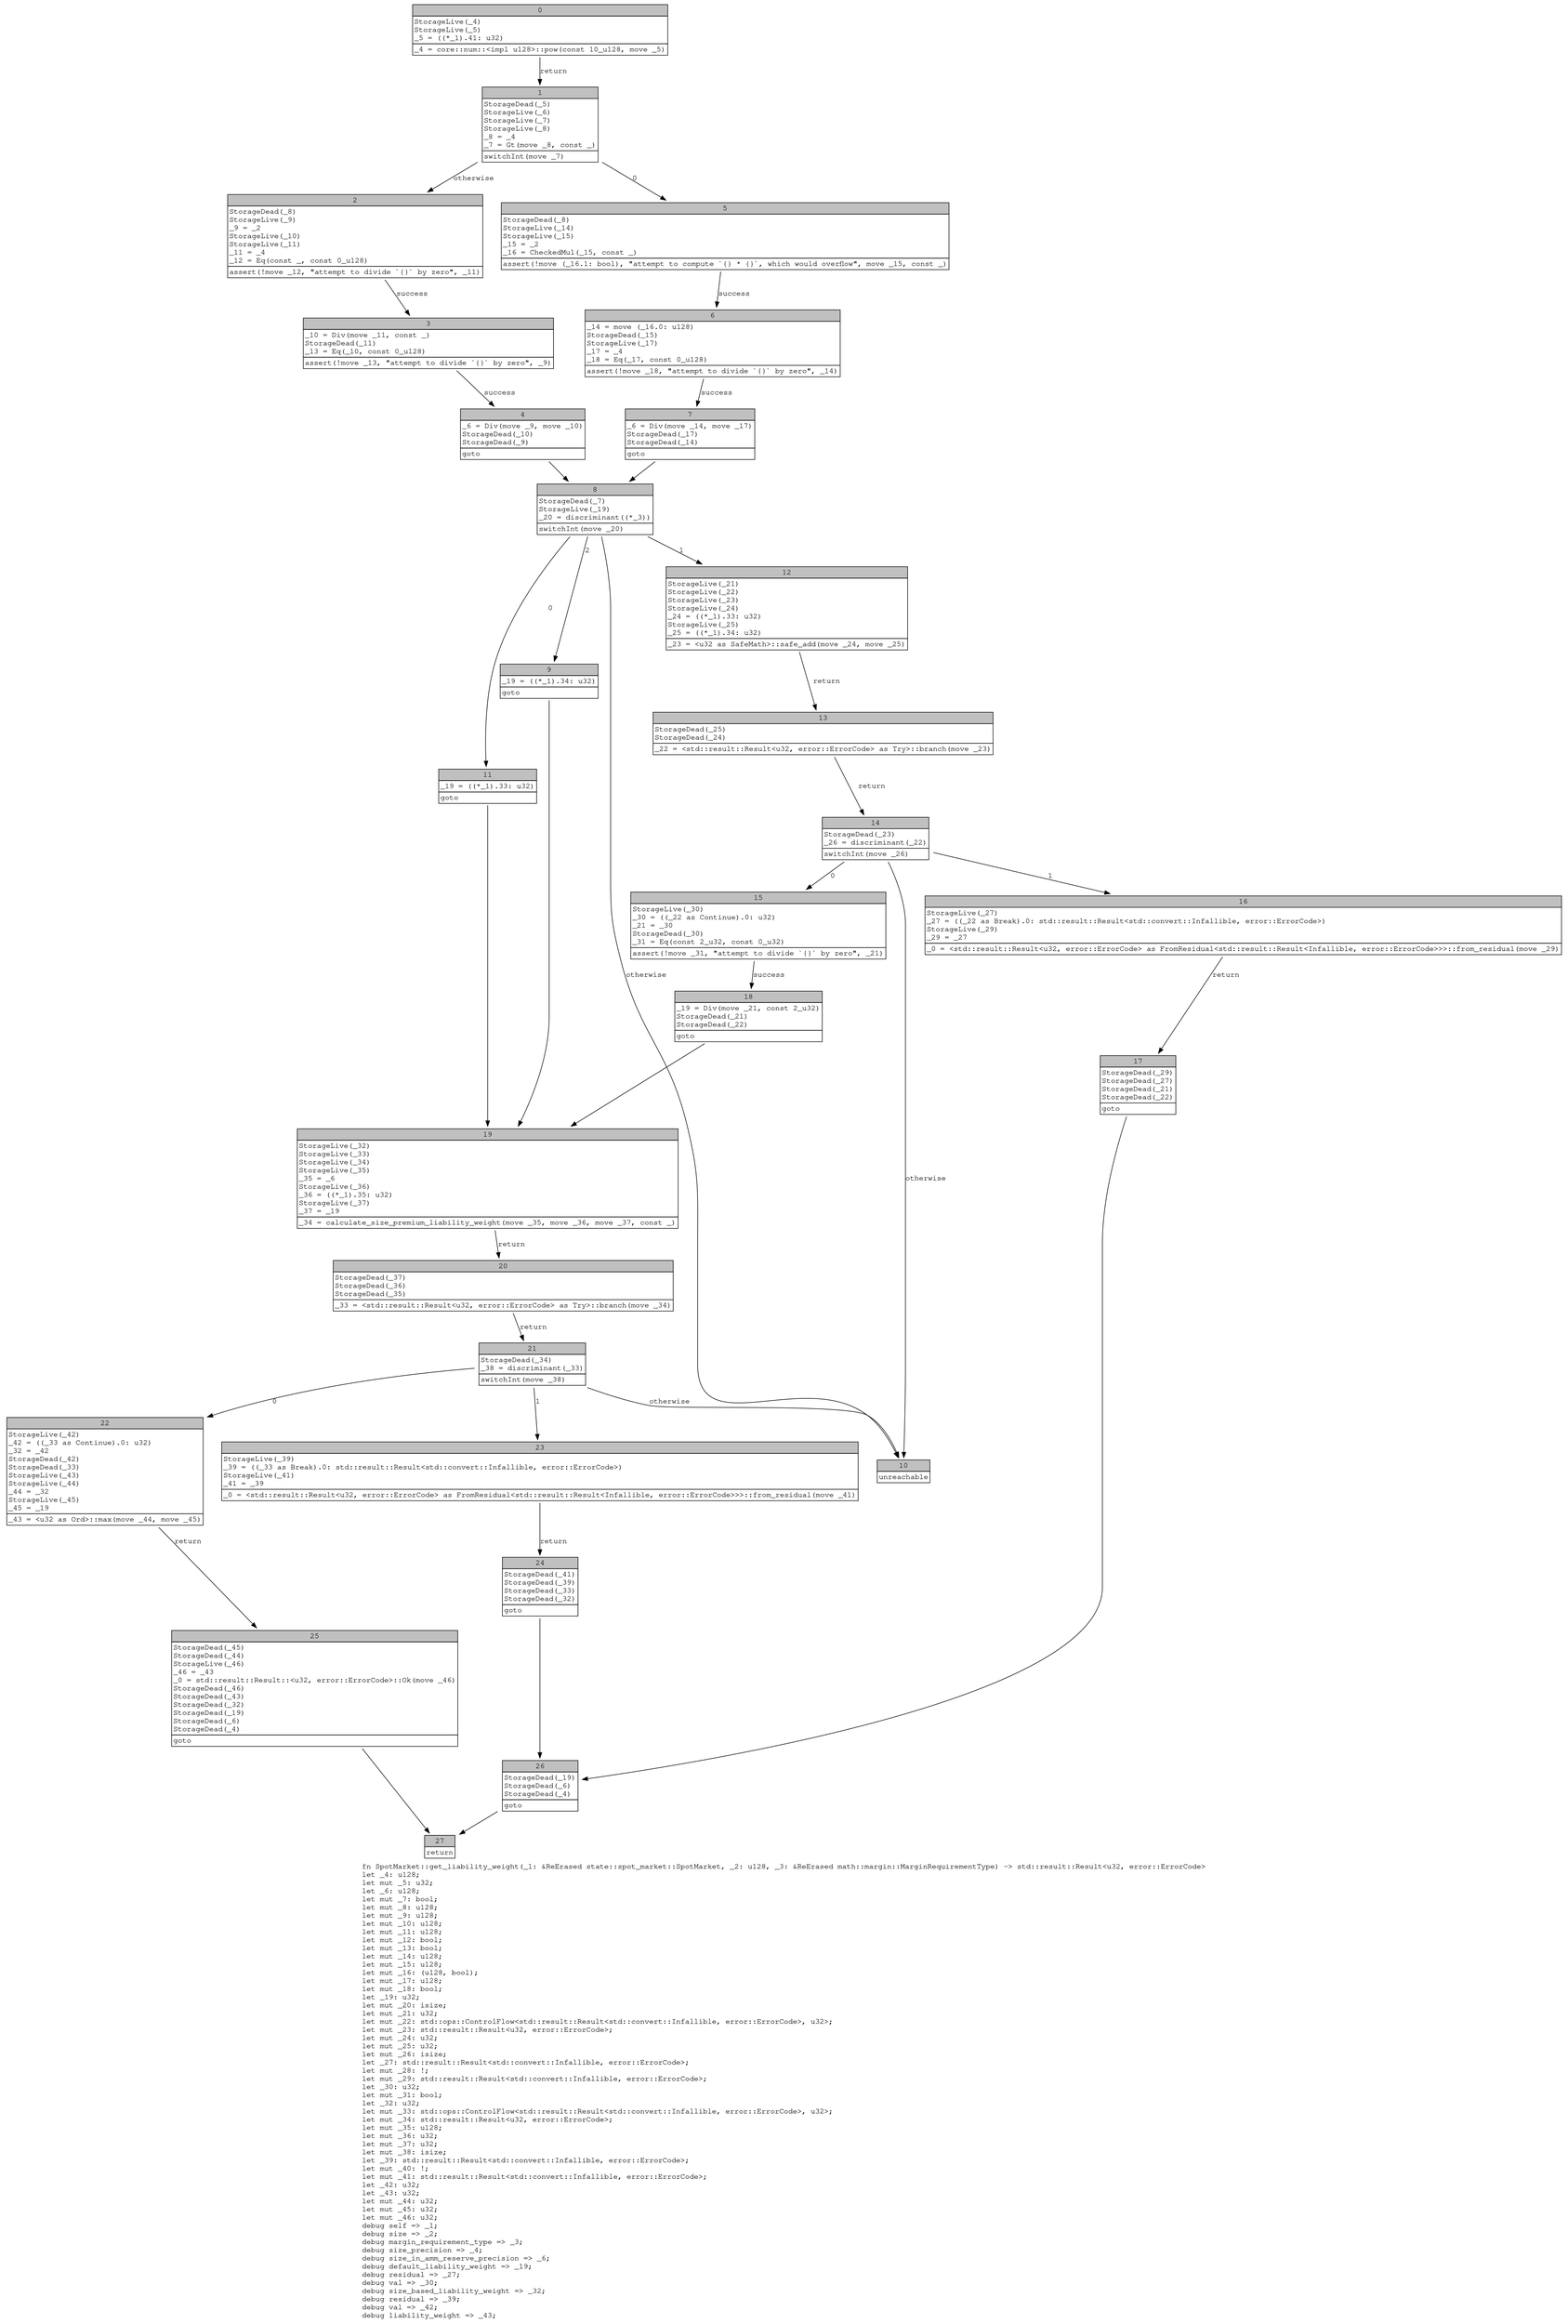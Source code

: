 digraph Mir_0_4082 {
    graph [fontname="Courier, monospace"];
    node [fontname="Courier, monospace"];
    edge [fontname="Courier, monospace"];
    label=<fn SpotMarket::get_liability_weight(_1: &amp;ReErased state::spot_market::SpotMarket, _2: u128, _3: &amp;ReErased math::margin::MarginRequirementType) -&gt; std::result::Result&lt;u32, error::ErrorCode&gt;<br align="left"/>let _4: u128;<br align="left"/>let mut _5: u32;<br align="left"/>let _6: u128;<br align="left"/>let mut _7: bool;<br align="left"/>let mut _8: u128;<br align="left"/>let mut _9: u128;<br align="left"/>let mut _10: u128;<br align="left"/>let mut _11: u128;<br align="left"/>let mut _12: bool;<br align="left"/>let mut _13: bool;<br align="left"/>let mut _14: u128;<br align="left"/>let mut _15: u128;<br align="left"/>let mut _16: (u128, bool);<br align="left"/>let mut _17: u128;<br align="left"/>let mut _18: bool;<br align="left"/>let _19: u32;<br align="left"/>let mut _20: isize;<br align="left"/>let mut _21: u32;<br align="left"/>let mut _22: std::ops::ControlFlow&lt;std::result::Result&lt;std::convert::Infallible, error::ErrorCode&gt;, u32&gt;;<br align="left"/>let mut _23: std::result::Result&lt;u32, error::ErrorCode&gt;;<br align="left"/>let mut _24: u32;<br align="left"/>let mut _25: u32;<br align="left"/>let mut _26: isize;<br align="left"/>let _27: std::result::Result&lt;std::convert::Infallible, error::ErrorCode&gt;;<br align="left"/>let mut _28: !;<br align="left"/>let mut _29: std::result::Result&lt;std::convert::Infallible, error::ErrorCode&gt;;<br align="left"/>let _30: u32;<br align="left"/>let mut _31: bool;<br align="left"/>let _32: u32;<br align="left"/>let mut _33: std::ops::ControlFlow&lt;std::result::Result&lt;std::convert::Infallible, error::ErrorCode&gt;, u32&gt;;<br align="left"/>let mut _34: std::result::Result&lt;u32, error::ErrorCode&gt;;<br align="left"/>let mut _35: u128;<br align="left"/>let mut _36: u32;<br align="left"/>let mut _37: u32;<br align="left"/>let mut _38: isize;<br align="left"/>let _39: std::result::Result&lt;std::convert::Infallible, error::ErrorCode&gt;;<br align="left"/>let mut _40: !;<br align="left"/>let mut _41: std::result::Result&lt;std::convert::Infallible, error::ErrorCode&gt;;<br align="left"/>let _42: u32;<br align="left"/>let _43: u32;<br align="left"/>let mut _44: u32;<br align="left"/>let mut _45: u32;<br align="left"/>let mut _46: u32;<br align="left"/>debug self =&gt; _1;<br align="left"/>debug size =&gt; _2;<br align="left"/>debug margin_requirement_type =&gt; _3;<br align="left"/>debug size_precision =&gt; _4;<br align="left"/>debug size_in_amm_reserve_precision =&gt; _6;<br align="left"/>debug default_liability_weight =&gt; _19;<br align="left"/>debug residual =&gt; _27;<br align="left"/>debug val =&gt; _30;<br align="left"/>debug size_based_liability_weight =&gt; _32;<br align="left"/>debug residual =&gt; _39;<br align="left"/>debug val =&gt; _42;<br align="left"/>debug liability_weight =&gt; _43;<br align="left"/>>;
    bb0__0_4082 [shape="none", label=<<table border="0" cellborder="1" cellspacing="0"><tr><td bgcolor="gray" align="center" colspan="1">0</td></tr><tr><td align="left" balign="left">StorageLive(_4)<br/>StorageLive(_5)<br/>_5 = ((*_1).41: u32)<br/></td></tr><tr><td align="left">_4 = core::num::&lt;impl u128&gt;::pow(const 10_u128, move _5)</td></tr></table>>];
    bb1__0_4082 [shape="none", label=<<table border="0" cellborder="1" cellspacing="0"><tr><td bgcolor="gray" align="center" colspan="1">1</td></tr><tr><td align="left" balign="left">StorageDead(_5)<br/>StorageLive(_6)<br/>StorageLive(_7)<br/>StorageLive(_8)<br/>_8 = _4<br/>_7 = Gt(move _8, const _)<br/></td></tr><tr><td align="left">switchInt(move _7)</td></tr></table>>];
    bb2__0_4082 [shape="none", label=<<table border="0" cellborder="1" cellspacing="0"><tr><td bgcolor="gray" align="center" colspan="1">2</td></tr><tr><td align="left" balign="left">StorageDead(_8)<br/>StorageLive(_9)<br/>_9 = _2<br/>StorageLive(_10)<br/>StorageLive(_11)<br/>_11 = _4<br/>_12 = Eq(const _, const 0_u128)<br/></td></tr><tr><td align="left">assert(!move _12, &quot;attempt to divide `{}` by zero&quot;, _11)</td></tr></table>>];
    bb3__0_4082 [shape="none", label=<<table border="0" cellborder="1" cellspacing="0"><tr><td bgcolor="gray" align="center" colspan="1">3</td></tr><tr><td align="left" balign="left">_10 = Div(move _11, const _)<br/>StorageDead(_11)<br/>_13 = Eq(_10, const 0_u128)<br/></td></tr><tr><td align="left">assert(!move _13, &quot;attempt to divide `{}` by zero&quot;, _9)</td></tr></table>>];
    bb4__0_4082 [shape="none", label=<<table border="0" cellborder="1" cellspacing="0"><tr><td bgcolor="gray" align="center" colspan="1">4</td></tr><tr><td align="left" balign="left">_6 = Div(move _9, move _10)<br/>StorageDead(_10)<br/>StorageDead(_9)<br/></td></tr><tr><td align="left">goto</td></tr></table>>];
    bb5__0_4082 [shape="none", label=<<table border="0" cellborder="1" cellspacing="0"><tr><td bgcolor="gray" align="center" colspan="1">5</td></tr><tr><td align="left" balign="left">StorageDead(_8)<br/>StorageLive(_14)<br/>StorageLive(_15)<br/>_15 = _2<br/>_16 = CheckedMul(_15, const _)<br/></td></tr><tr><td align="left">assert(!move (_16.1: bool), &quot;attempt to compute `{} * {}`, which would overflow&quot;, move _15, const _)</td></tr></table>>];
    bb6__0_4082 [shape="none", label=<<table border="0" cellborder="1" cellspacing="0"><tr><td bgcolor="gray" align="center" colspan="1">6</td></tr><tr><td align="left" balign="left">_14 = move (_16.0: u128)<br/>StorageDead(_15)<br/>StorageLive(_17)<br/>_17 = _4<br/>_18 = Eq(_17, const 0_u128)<br/></td></tr><tr><td align="left">assert(!move _18, &quot;attempt to divide `{}` by zero&quot;, _14)</td></tr></table>>];
    bb7__0_4082 [shape="none", label=<<table border="0" cellborder="1" cellspacing="0"><tr><td bgcolor="gray" align="center" colspan="1">7</td></tr><tr><td align="left" balign="left">_6 = Div(move _14, move _17)<br/>StorageDead(_17)<br/>StorageDead(_14)<br/></td></tr><tr><td align="left">goto</td></tr></table>>];
    bb8__0_4082 [shape="none", label=<<table border="0" cellborder="1" cellspacing="0"><tr><td bgcolor="gray" align="center" colspan="1">8</td></tr><tr><td align="left" balign="left">StorageDead(_7)<br/>StorageLive(_19)<br/>_20 = discriminant((*_3))<br/></td></tr><tr><td align="left">switchInt(move _20)</td></tr></table>>];
    bb9__0_4082 [shape="none", label=<<table border="0" cellborder="1" cellspacing="0"><tr><td bgcolor="gray" align="center" colspan="1">9</td></tr><tr><td align="left" balign="left">_19 = ((*_1).34: u32)<br/></td></tr><tr><td align="left">goto</td></tr></table>>];
    bb10__0_4082 [shape="none", label=<<table border="0" cellborder="1" cellspacing="0"><tr><td bgcolor="gray" align="center" colspan="1">10</td></tr><tr><td align="left">unreachable</td></tr></table>>];
    bb11__0_4082 [shape="none", label=<<table border="0" cellborder="1" cellspacing="0"><tr><td bgcolor="gray" align="center" colspan="1">11</td></tr><tr><td align="left" balign="left">_19 = ((*_1).33: u32)<br/></td></tr><tr><td align="left">goto</td></tr></table>>];
    bb12__0_4082 [shape="none", label=<<table border="0" cellborder="1" cellspacing="0"><tr><td bgcolor="gray" align="center" colspan="1">12</td></tr><tr><td align="left" balign="left">StorageLive(_21)<br/>StorageLive(_22)<br/>StorageLive(_23)<br/>StorageLive(_24)<br/>_24 = ((*_1).33: u32)<br/>StorageLive(_25)<br/>_25 = ((*_1).34: u32)<br/></td></tr><tr><td align="left">_23 = &lt;u32 as SafeMath&gt;::safe_add(move _24, move _25)</td></tr></table>>];
    bb13__0_4082 [shape="none", label=<<table border="0" cellborder="1" cellspacing="0"><tr><td bgcolor="gray" align="center" colspan="1">13</td></tr><tr><td align="left" balign="left">StorageDead(_25)<br/>StorageDead(_24)<br/></td></tr><tr><td align="left">_22 = &lt;std::result::Result&lt;u32, error::ErrorCode&gt; as Try&gt;::branch(move _23)</td></tr></table>>];
    bb14__0_4082 [shape="none", label=<<table border="0" cellborder="1" cellspacing="0"><tr><td bgcolor="gray" align="center" colspan="1">14</td></tr><tr><td align="left" balign="left">StorageDead(_23)<br/>_26 = discriminant(_22)<br/></td></tr><tr><td align="left">switchInt(move _26)</td></tr></table>>];
    bb15__0_4082 [shape="none", label=<<table border="0" cellborder="1" cellspacing="0"><tr><td bgcolor="gray" align="center" colspan="1">15</td></tr><tr><td align="left" balign="left">StorageLive(_30)<br/>_30 = ((_22 as Continue).0: u32)<br/>_21 = _30<br/>StorageDead(_30)<br/>_31 = Eq(const 2_u32, const 0_u32)<br/></td></tr><tr><td align="left">assert(!move _31, &quot;attempt to divide `{}` by zero&quot;, _21)</td></tr></table>>];
    bb16__0_4082 [shape="none", label=<<table border="0" cellborder="1" cellspacing="0"><tr><td bgcolor="gray" align="center" colspan="1">16</td></tr><tr><td align="left" balign="left">StorageLive(_27)<br/>_27 = ((_22 as Break).0: std::result::Result&lt;std::convert::Infallible, error::ErrorCode&gt;)<br/>StorageLive(_29)<br/>_29 = _27<br/></td></tr><tr><td align="left">_0 = &lt;std::result::Result&lt;u32, error::ErrorCode&gt; as FromResidual&lt;std::result::Result&lt;Infallible, error::ErrorCode&gt;&gt;&gt;::from_residual(move _29)</td></tr></table>>];
    bb17__0_4082 [shape="none", label=<<table border="0" cellborder="1" cellspacing="0"><tr><td bgcolor="gray" align="center" colspan="1">17</td></tr><tr><td align="left" balign="left">StorageDead(_29)<br/>StorageDead(_27)<br/>StorageDead(_21)<br/>StorageDead(_22)<br/></td></tr><tr><td align="left">goto</td></tr></table>>];
    bb18__0_4082 [shape="none", label=<<table border="0" cellborder="1" cellspacing="0"><tr><td bgcolor="gray" align="center" colspan="1">18</td></tr><tr><td align="left" balign="left">_19 = Div(move _21, const 2_u32)<br/>StorageDead(_21)<br/>StorageDead(_22)<br/></td></tr><tr><td align="left">goto</td></tr></table>>];
    bb19__0_4082 [shape="none", label=<<table border="0" cellborder="1" cellspacing="0"><tr><td bgcolor="gray" align="center" colspan="1">19</td></tr><tr><td align="left" balign="left">StorageLive(_32)<br/>StorageLive(_33)<br/>StorageLive(_34)<br/>StorageLive(_35)<br/>_35 = _6<br/>StorageLive(_36)<br/>_36 = ((*_1).35: u32)<br/>StorageLive(_37)<br/>_37 = _19<br/></td></tr><tr><td align="left">_34 = calculate_size_premium_liability_weight(move _35, move _36, move _37, const _)</td></tr></table>>];
    bb20__0_4082 [shape="none", label=<<table border="0" cellborder="1" cellspacing="0"><tr><td bgcolor="gray" align="center" colspan="1">20</td></tr><tr><td align="left" balign="left">StorageDead(_37)<br/>StorageDead(_36)<br/>StorageDead(_35)<br/></td></tr><tr><td align="left">_33 = &lt;std::result::Result&lt;u32, error::ErrorCode&gt; as Try&gt;::branch(move _34)</td></tr></table>>];
    bb21__0_4082 [shape="none", label=<<table border="0" cellborder="1" cellspacing="0"><tr><td bgcolor="gray" align="center" colspan="1">21</td></tr><tr><td align="left" balign="left">StorageDead(_34)<br/>_38 = discriminant(_33)<br/></td></tr><tr><td align="left">switchInt(move _38)</td></tr></table>>];
    bb22__0_4082 [shape="none", label=<<table border="0" cellborder="1" cellspacing="0"><tr><td bgcolor="gray" align="center" colspan="1">22</td></tr><tr><td align="left" balign="left">StorageLive(_42)<br/>_42 = ((_33 as Continue).0: u32)<br/>_32 = _42<br/>StorageDead(_42)<br/>StorageDead(_33)<br/>StorageLive(_43)<br/>StorageLive(_44)<br/>_44 = _32<br/>StorageLive(_45)<br/>_45 = _19<br/></td></tr><tr><td align="left">_43 = &lt;u32 as Ord&gt;::max(move _44, move _45)</td></tr></table>>];
    bb23__0_4082 [shape="none", label=<<table border="0" cellborder="1" cellspacing="0"><tr><td bgcolor="gray" align="center" colspan="1">23</td></tr><tr><td align="left" balign="left">StorageLive(_39)<br/>_39 = ((_33 as Break).0: std::result::Result&lt;std::convert::Infallible, error::ErrorCode&gt;)<br/>StorageLive(_41)<br/>_41 = _39<br/></td></tr><tr><td align="left">_0 = &lt;std::result::Result&lt;u32, error::ErrorCode&gt; as FromResidual&lt;std::result::Result&lt;Infallible, error::ErrorCode&gt;&gt;&gt;::from_residual(move _41)</td></tr></table>>];
    bb24__0_4082 [shape="none", label=<<table border="0" cellborder="1" cellspacing="0"><tr><td bgcolor="gray" align="center" colspan="1">24</td></tr><tr><td align="left" balign="left">StorageDead(_41)<br/>StorageDead(_39)<br/>StorageDead(_33)<br/>StorageDead(_32)<br/></td></tr><tr><td align="left">goto</td></tr></table>>];
    bb25__0_4082 [shape="none", label=<<table border="0" cellborder="1" cellspacing="0"><tr><td bgcolor="gray" align="center" colspan="1">25</td></tr><tr><td align="left" balign="left">StorageDead(_45)<br/>StorageDead(_44)<br/>StorageLive(_46)<br/>_46 = _43<br/>_0 = std::result::Result::&lt;u32, error::ErrorCode&gt;::Ok(move _46)<br/>StorageDead(_46)<br/>StorageDead(_43)<br/>StorageDead(_32)<br/>StorageDead(_19)<br/>StorageDead(_6)<br/>StorageDead(_4)<br/></td></tr><tr><td align="left">goto</td></tr></table>>];
    bb26__0_4082 [shape="none", label=<<table border="0" cellborder="1" cellspacing="0"><tr><td bgcolor="gray" align="center" colspan="1">26</td></tr><tr><td align="left" balign="left">StorageDead(_19)<br/>StorageDead(_6)<br/>StorageDead(_4)<br/></td></tr><tr><td align="left">goto</td></tr></table>>];
    bb27__0_4082 [shape="none", label=<<table border="0" cellborder="1" cellspacing="0"><tr><td bgcolor="gray" align="center" colspan="1">27</td></tr><tr><td align="left">return</td></tr></table>>];
    bb0__0_4082 -> bb1__0_4082 [label="return"];
    bb1__0_4082 -> bb5__0_4082 [label="0"];
    bb1__0_4082 -> bb2__0_4082 [label="otherwise"];
    bb2__0_4082 -> bb3__0_4082 [label="success"];
    bb3__0_4082 -> bb4__0_4082 [label="success"];
    bb4__0_4082 -> bb8__0_4082 [label=""];
    bb5__0_4082 -> bb6__0_4082 [label="success"];
    bb6__0_4082 -> bb7__0_4082 [label="success"];
    bb7__0_4082 -> bb8__0_4082 [label=""];
    bb8__0_4082 -> bb11__0_4082 [label="0"];
    bb8__0_4082 -> bb12__0_4082 [label="1"];
    bb8__0_4082 -> bb9__0_4082 [label="2"];
    bb8__0_4082 -> bb10__0_4082 [label="otherwise"];
    bb9__0_4082 -> bb19__0_4082 [label=""];
    bb11__0_4082 -> bb19__0_4082 [label=""];
    bb12__0_4082 -> bb13__0_4082 [label="return"];
    bb13__0_4082 -> bb14__0_4082 [label="return"];
    bb14__0_4082 -> bb15__0_4082 [label="0"];
    bb14__0_4082 -> bb16__0_4082 [label="1"];
    bb14__0_4082 -> bb10__0_4082 [label="otherwise"];
    bb15__0_4082 -> bb18__0_4082 [label="success"];
    bb16__0_4082 -> bb17__0_4082 [label="return"];
    bb17__0_4082 -> bb26__0_4082 [label=""];
    bb18__0_4082 -> bb19__0_4082 [label=""];
    bb19__0_4082 -> bb20__0_4082 [label="return"];
    bb20__0_4082 -> bb21__0_4082 [label="return"];
    bb21__0_4082 -> bb22__0_4082 [label="0"];
    bb21__0_4082 -> bb23__0_4082 [label="1"];
    bb21__0_4082 -> bb10__0_4082 [label="otherwise"];
    bb22__0_4082 -> bb25__0_4082 [label="return"];
    bb23__0_4082 -> bb24__0_4082 [label="return"];
    bb24__0_4082 -> bb26__0_4082 [label=""];
    bb25__0_4082 -> bb27__0_4082 [label=""];
    bb26__0_4082 -> bb27__0_4082 [label=""];
}
